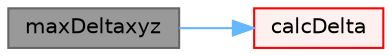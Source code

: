 digraph "maxDeltaxyz"
{
 // LATEX_PDF_SIZE
  bgcolor="transparent";
  edge [fontname=Helvetica,fontsize=10,labelfontname=Helvetica,labelfontsize=10];
  node [fontname=Helvetica,fontsize=10,shape=box,height=0.2,width=0.4];
  rankdir="LR";
  Node1 [id="Node000001",label="maxDeltaxyz",height=0.2,width=0.4,color="gray40", fillcolor="grey60", style="filled", fontcolor="black",tooltip=" "];
  Node1 -> Node2 [id="edge1_Node000001_Node000002",color="steelblue1",style="solid",tooltip=" "];
  Node2 [id="Node000002",label="calcDelta",height=0.2,width=0.4,color="red", fillcolor="#FFF0F0", style="filled",URL="$classFoam_1_1LESModels_1_1maxDeltaxyz.html#a85fac747d508c11da7cfaa27d58ee1e8",tooltip=" "];
}
